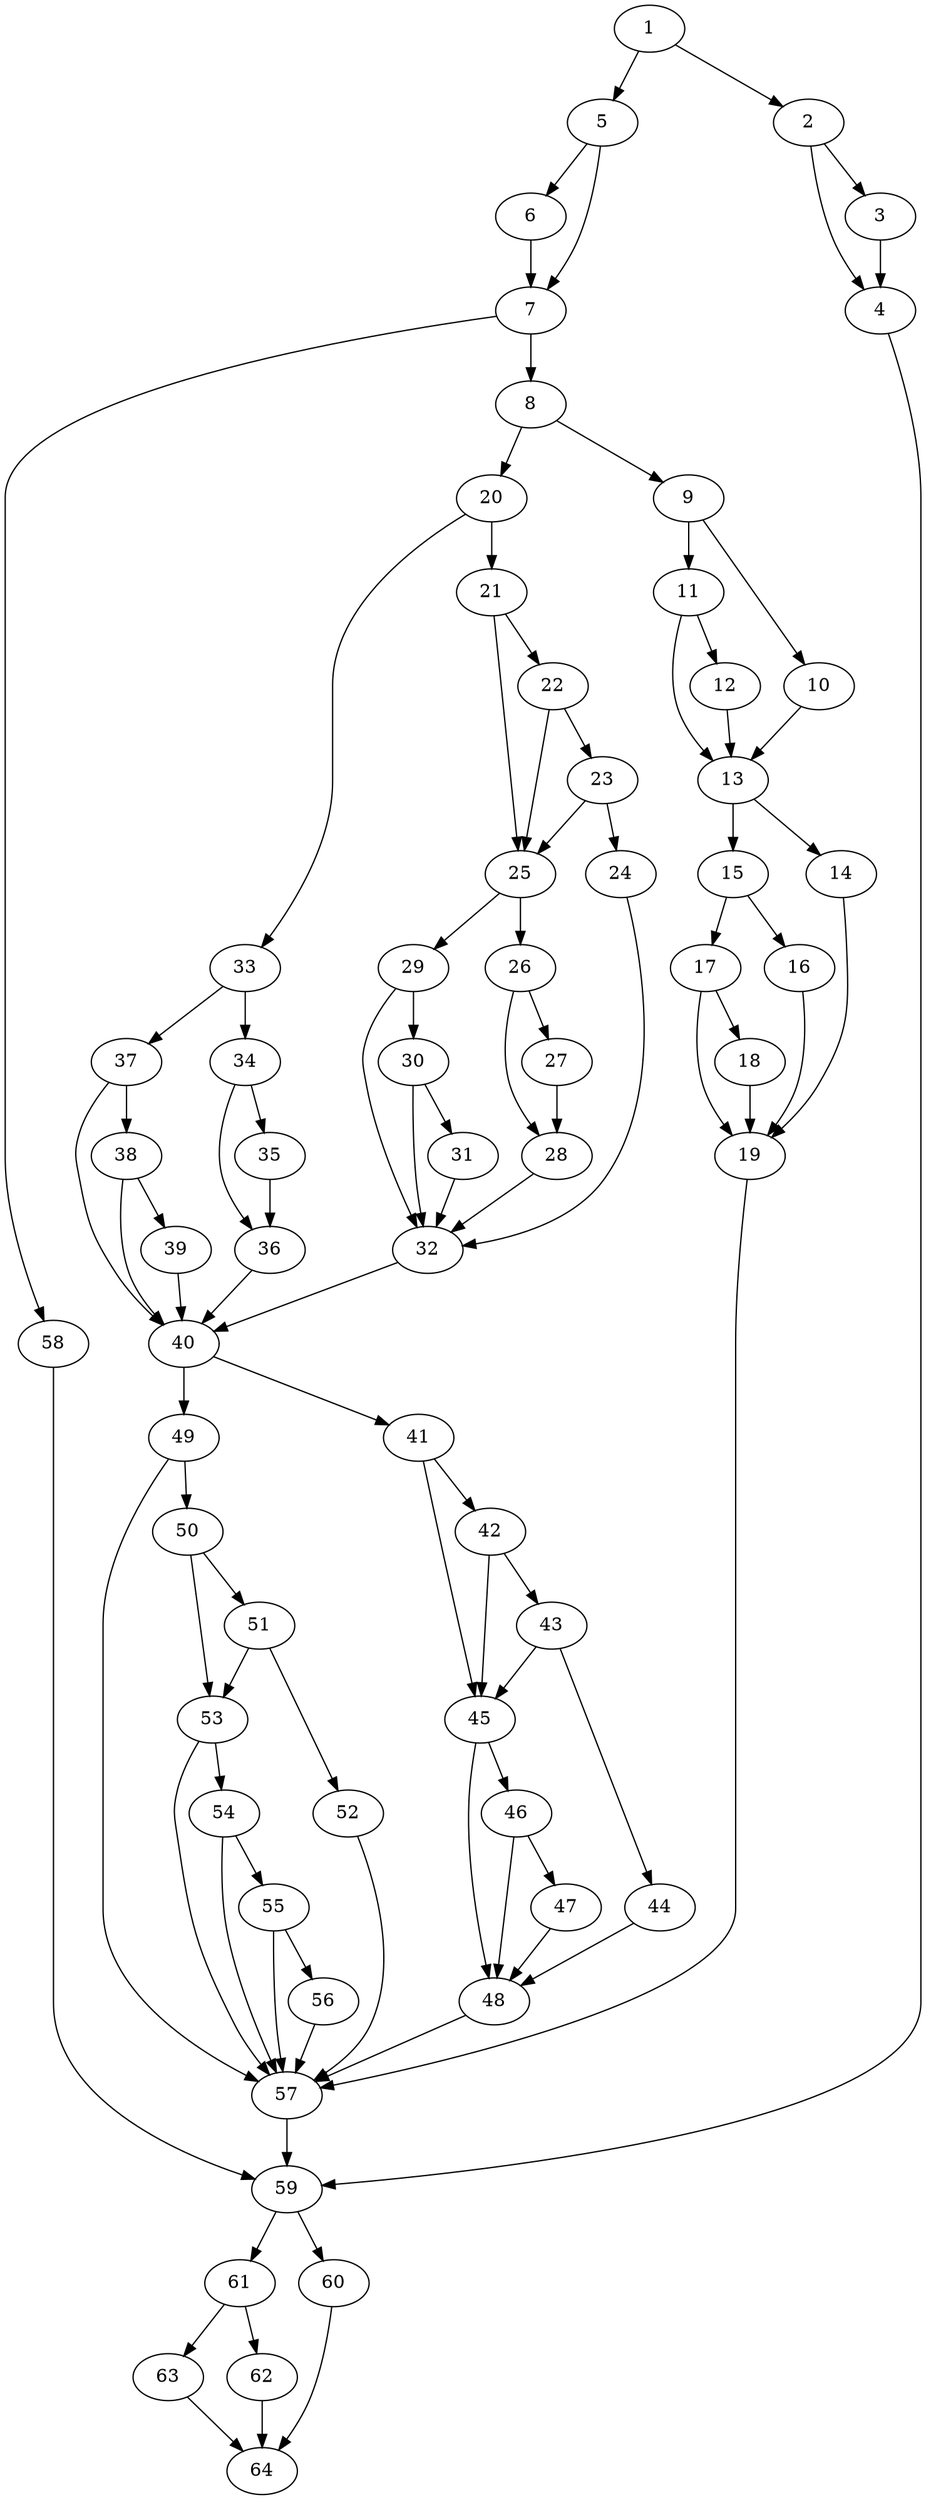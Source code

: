 Digraph G {
	1 -> 5;
	1 -> 2;
	2 -> 4;
	2 -> 3;
	3 -> 4;
	4 -> 59;
	5 -> 6;
	5 -> 7;
	6 -> 7;
	7 -> 58;
	7 -> 8;
	8 -> 20;
	8 -> 9;
	9 -> 11;
	9 -> 10;
	10 -> 13;
	11 -> 13;
	11 -> 12;
	12 -> 13;
	13 -> 15;
	13 -> 14;
	14 -> 19;
	15 -> 17;
	15 -> 16;
	16 -> 19;
	17 -> 19;
	17 -> 18;
	18 -> 19;
	19 -> 57;
	20 -> 33;
	20 -> 21;
	21 -> 25;
	21 -> 22;
	22 -> 25;
	22 -> 23;
	23 -> 25;
	23 -> 24;
	24 -> 32;
	25 -> 29;
	25 -> 26;
	26 -> 28;
	26 -> 27;
	27 -> 28;
	28 -> 32;
	29 -> 32;
	29 -> 30;
	30 -> 32;
	30 -> 31;
	31 -> 32;
	32 -> 40;
	33 -> 37;
	33 -> 34;
	34 -> 36;
	34 -> 35;
	35 -> 36;
	36 -> 40;
	37 -> 40;
	37 -> 38;
	38 -> 40;
	38 -> 39;
	39 -> 40;
	40 -> 49;
	40 -> 41;
	41 -> 45;
	41 -> 42;
	42 -> 45;
	42 -> 43;
	43 -> 45;
	43 -> 44;
	44 -> 48;
	45 -> 48;
	45 -> 46;
	46 -> 48;
	46 -> 47;
	47 -> 48;
	48 -> 57;
	49 -> 57;
	49 -> 50;
	50 -> 53;
	50 -> 51;
	51 -> 53;
	51 -> 52;
	52 -> 57;
	53 -> 57;
	53 -> 54;
	54 -> 57;
	54 -> 55;
	55 -> 57;
	55 -> 56;
	56 -> 57;
	57 -> 59;
	58 -> 59;
	59 -> 61;
	59 -> 60;
	60 -> 64;
	61 -> 63;
	61 -> 62;
	62 -> 64;
	63 -> 64;
} 